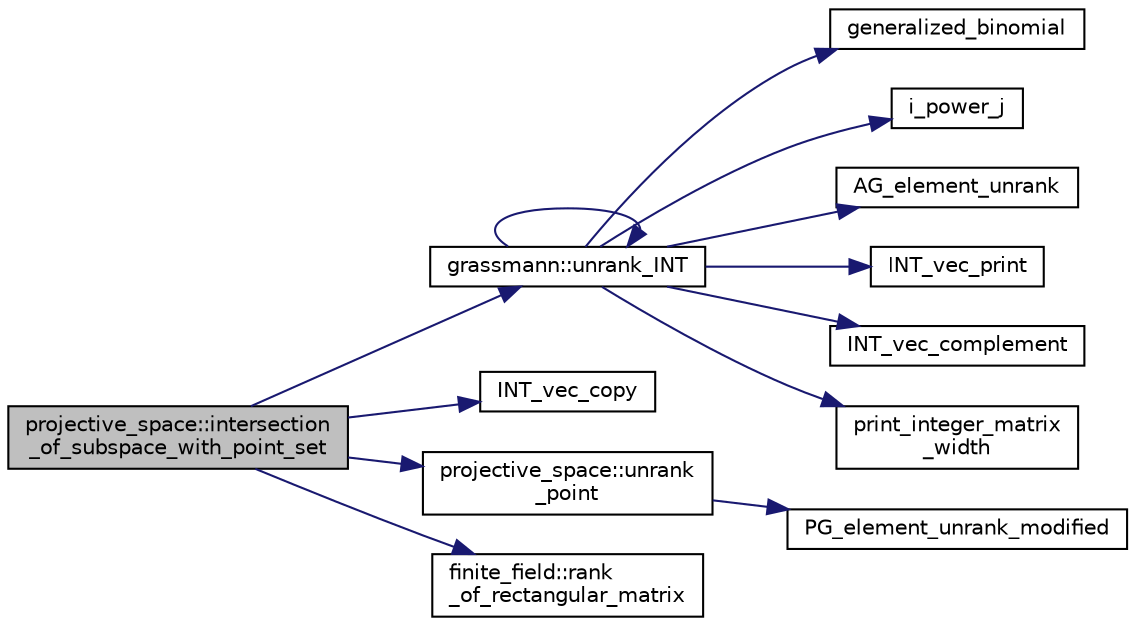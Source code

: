 digraph "projective_space::intersection_of_subspace_with_point_set"
{
  edge [fontname="Helvetica",fontsize="10",labelfontname="Helvetica",labelfontsize="10"];
  node [fontname="Helvetica",fontsize="10",shape=record];
  rankdir="LR";
  Node1911 [label="projective_space::intersection\l_of_subspace_with_point_set",height=0.2,width=0.4,color="black", fillcolor="grey75", style="filled", fontcolor="black"];
  Node1911 -> Node1912 [color="midnightblue",fontsize="10",style="solid",fontname="Helvetica"];
  Node1912 [label="grassmann::unrank_INT",height=0.2,width=0.4,color="black", fillcolor="white", style="filled",URL="$df/d02/classgrassmann.html#a32079405b95a6da2ba1420567d762d64"];
  Node1912 -> Node1913 [color="midnightblue",fontsize="10",style="solid",fontname="Helvetica"];
  Node1913 [label="generalized_binomial",height=0.2,width=0.4,color="black", fillcolor="white", style="filled",URL="$d2/d7c/combinatorics_8_c.html#a24762dc22e45175d18ec1ec1d2556ae8"];
  Node1912 -> Node1914 [color="midnightblue",fontsize="10",style="solid",fontname="Helvetica"];
  Node1914 [label="i_power_j",height=0.2,width=0.4,color="black", fillcolor="white", style="filled",URL="$de/dc5/algebra__and__number__theory_8h.html#a39b321523e8957d701618bb5cac542b5"];
  Node1912 -> Node1915 [color="midnightblue",fontsize="10",style="solid",fontname="Helvetica"];
  Node1915 [label="AG_element_unrank",height=0.2,width=0.4,color="black", fillcolor="white", style="filled",URL="$d4/d67/geometry_8h.html#a4a33b86c87b2879b97cfa1327abe2885"];
  Node1912 -> Node1916 [color="midnightblue",fontsize="10",style="solid",fontname="Helvetica"];
  Node1916 [label="INT_vec_print",height=0.2,width=0.4,color="black", fillcolor="white", style="filled",URL="$df/dbf/sajeeb_8_c.html#a79a5901af0b47dd0d694109543c027fe"];
  Node1912 -> Node1912 [color="midnightblue",fontsize="10",style="solid",fontname="Helvetica"];
  Node1912 -> Node1917 [color="midnightblue",fontsize="10",style="solid",fontname="Helvetica"];
  Node1917 [label="INT_vec_complement",height=0.2,width=0.4,color="black", fillcolor="white", style="filled",URL="$d5/db4/io__and__os_8h.html#a2a0a724647575fcd3090c763985eb81a"];
  Node1912 -> Node1918 [color="midnightblue",fontsize="10",style="solid",fontname="Helvetica"];
  Node1918 [label="print_integer_matrix\l_width",height=0.2,width=0.4,color="black", fillcolor="white", style="filled",URL="$d5/db4/io__and__os_8h.html#aa78f3e73fc2179251bd15adbcc31573f"];
  Node1911 -> Node1919 [color="midnightblue",fontsize="10",style="solid",fontname="Helvetica"];
  Node1919 [label="INT_vec_copy",height=0.2,width=0.4,color="black", fillcolor="white", style="filled",URL="$df/dbf/sajeeb_8_c.html#ac2d875e27e009af6ec04d17254d11075"];
  Node1911 -> Node1920 [color="midnightblue",fontsize="10",style="solid",fontname="Helvetica"];
  Node1920 [label="projective_space::unrank\l_point",height=0.2,width=0.4,color="black", fillcolor="white", style="filled",URL="$d2/d17/classprojective__space.html#a3cb7917af4c5f1590b660d4bf907e0fa"];
  Node1920 -> Node1921 [color="midnightblue",fontsize="10",style="solid",fontname="Helvetica"];
  Node1921 [label="PG_element_unrank_modified",height=0.2,width=0.4,color="black", fillcolor="white", style="filled",URL="$d4/d67/geometry_8h.html#a83ae9b605d496f6a90345303f6efae64"];
  Node1911 -> Node1922 [color="midnightblue",fontsize="10",style="solid",fontname="Helvetica"];
  Node1922 [label="finite_field::rank\l_of_rectangular_matrix",height=0.2,width=0.4,color="black", fillcolor="white", style="filled",URL="$df/d5a/classfinite__field.html#ac1ef22ecdf3984cfd4b652ee48eeb455"];
}
